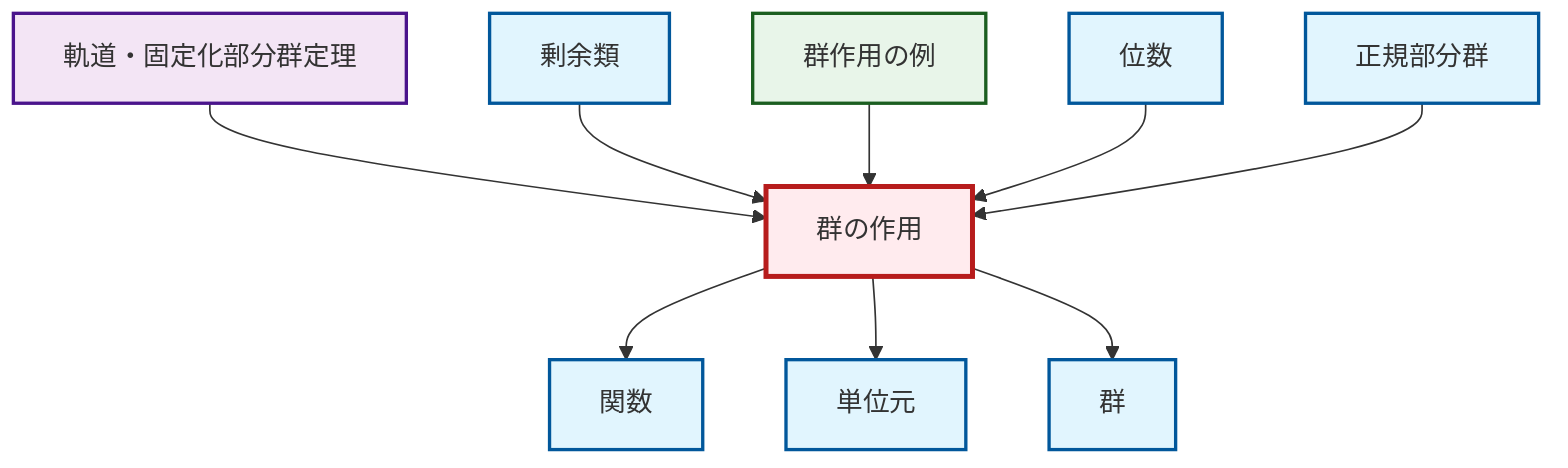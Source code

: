 graph TD
    classDef definition fill:#e1f5fe,stroke:#01579b,stroke-width:2px
    classDef theorem fill:#f3e5f5,stroke:#4a148c,stroke-width:2px
    classDef axiom fill:#fff3e0,stroke:#e65100,stroke-width:2px
    classDef example fill:#e8f5e9,stroke:#1b5e20,stroke-width:2px
    classDef current fill:#ffebee,stroke:#b71c1c,stroke-width:3px
    def-function["関数"]:::definition
    def-identity-element["単位元"]:::definition
    def-group-action["群の作用"]:::definition
    ex-group-action-examples["群作用の例"]:::example
    def-coset["剰余類"]:::definition
    thm-orbit-stabilizer["軌道・固定化部分群定理"]:::theorem
    def-order["位数"]:::definition
    def-group["群"]:::definition
    def-normal-subgroup["正規部分群"]:::definition
    thm-orbit-stabilizer --> def-group-action
    def-group-action --> def-function
    def-coset --> def-group-action
    def-group-action --> def-identity-element
    def-group-action --> def-group
    ex-group-action-examples --> def-group-action
    def-order --> def-group-action
    def-normal-subgroup --> def-group-action
    class def-group-action current